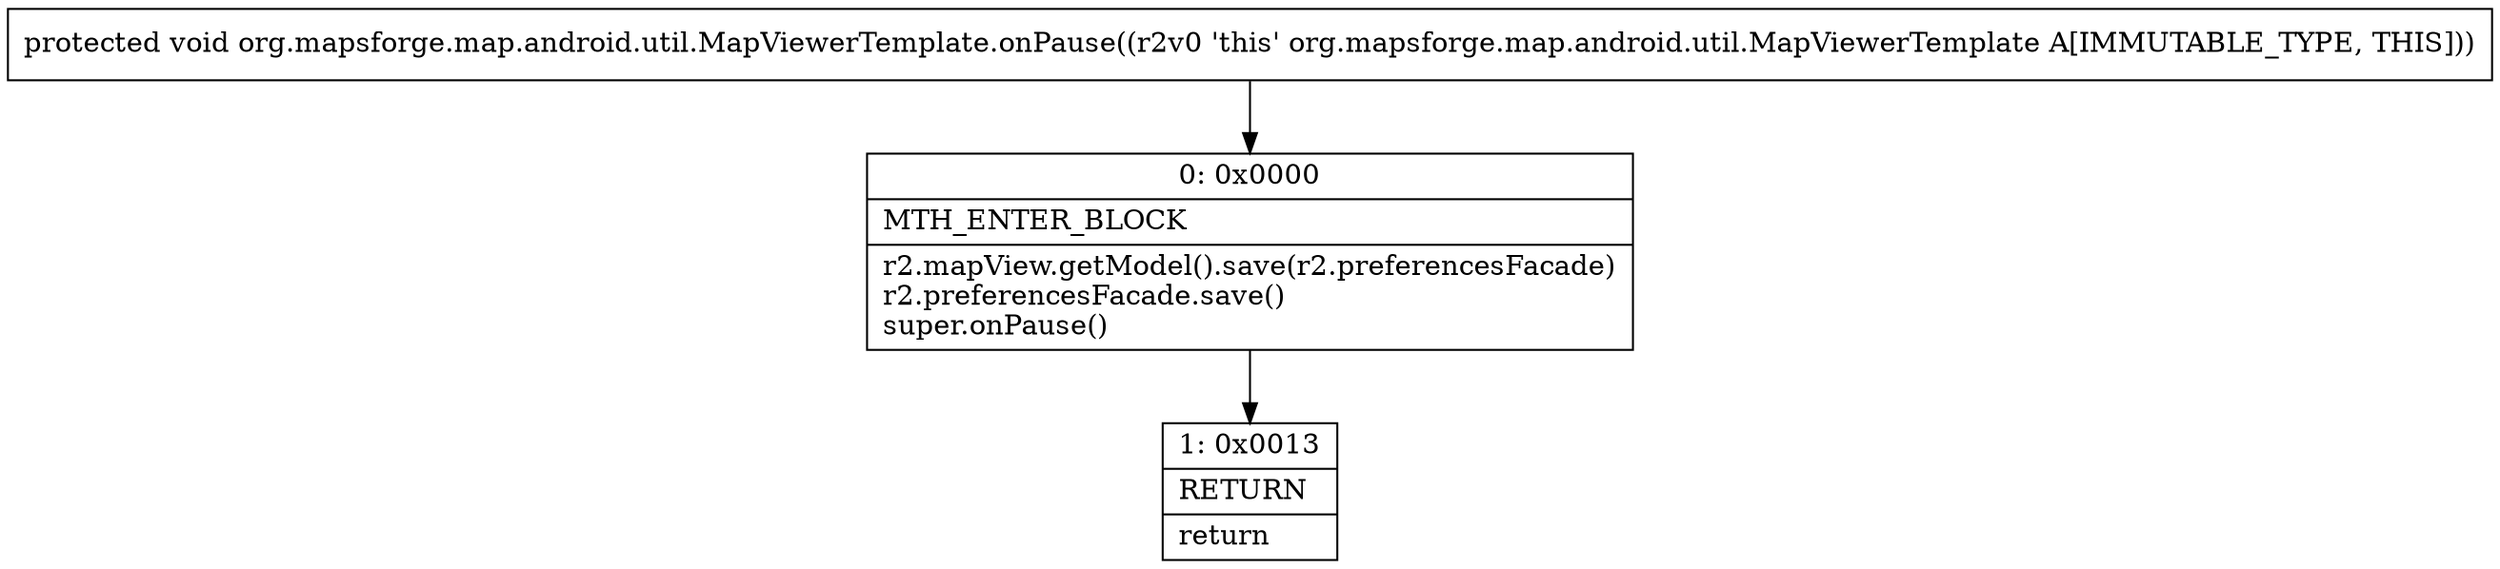 digraph "CFG fororg.mapsforge.map.android.util.MapViewerTemplate.onPause()V" {
Node_0 [shape=record,label="{0\:\ 0x0000|MTH_ENTER_BLOCK\l|r2.mapView.getModel().save(r2.preferencesFacade)\lr2.preferencesFacade.save()\lsuper.onPause()\l}"];
Node_1 [shape=record,label="{1\:\ 0x0013|RETURN\l|return\l}"];
MethodNode[shape=record,label="{protected void org.mapsforge.map.android.util.MapViewerTemplate.onPause((r2v0 'this' org.mapsforge.map.android.util.MapViewerTemplate A[IMMUTABLE_TYPE, THIS])) }"];
MethodNode -> Node_0;
Node_0 -> Node_1;
}

